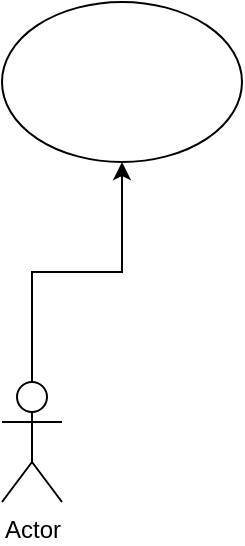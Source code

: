 <mxfile version="20.8.1" type="github">
  <diagram id="Af70l9w5Dqqc36PSwp_r" name="第 1 页">
    <mxGraphModel dx="954" dy="609" grid="1" gridSize="10" guides="1" tooltips="1" connect="1" arrows="1" fold="1" page="1" pageScale="1" pageWidth="827" pageHeight="1169" math="0" shadow="0">
      <root>
        <mxCell id="0" />
        <mxCell id="1" parent="0" />
        <mxCell id="yvb5xyVhU5S12dV1N6jt-1" value="" style="ellipse;whiteSpace=wrap;html=1;" vertex="1" parent="1">
          <mxGeometry x="120" y="60" width="120" height="80" as="geometry" />
        </mxCell>
        <mxCell id="yvb5xyVhU5S12dV1N6jt-3" style="edgeStyle=orthogonalEdgeStyle;rounded=0;orthogonalLoop=1;jettySize=auto;html=1;" edge="1" parent="1" source="yvb5xyVhU5S12dV1N6jt-2" target="yvb5xyVhU5S12dV1N6jt-1">
          <mxGeometry relative="1" as="geometry" />
        </mxCell>
        <mxCell id="yvb5xyVhU5S12dV1N6jt-2" value="Actor" style="shape=umlActor;verticalLabelPosition=bottom;verticalAlign=top;html=1;outlineConnect=0;" vertex="1" parent="1">
          <mxGeometry x="120" y="250" width="30" height="60" as="geometry" />
        </mxCell>
      </root>
    </mxGraphModel>
  </diagram>
</mxfile>
